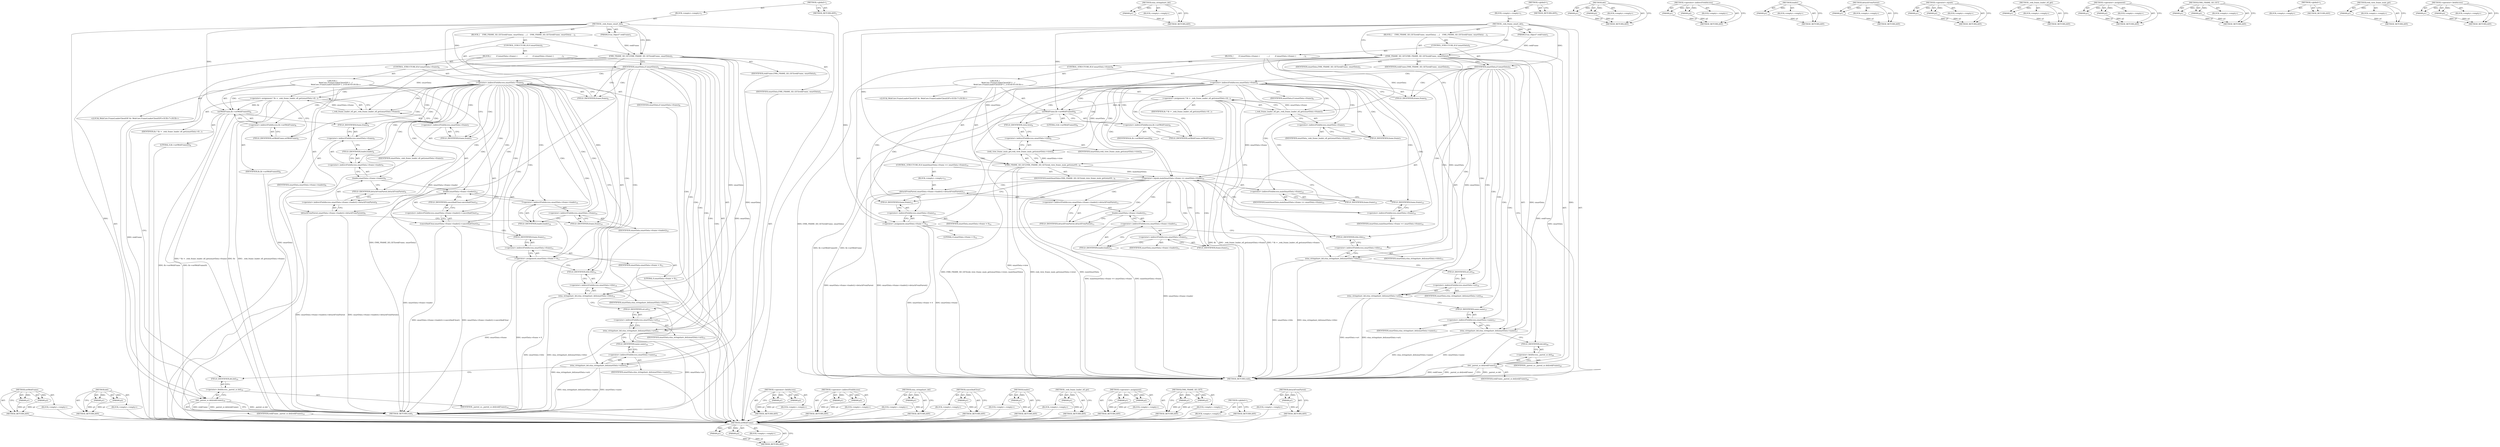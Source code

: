 digraph "&lt;operator&gt;.fieldAccess" {
vulnerable_114 [label=<(METHOD,setWebFrame)>];
vulnerable_115 [label=<(PARAM,p1)>];
vulnerable_116 [label=<(PARAM,p2)>];
vulnerable_117 [label=<(BLOCK,&lt;empty&gt;,&lt;empty&gt;)>];
vulnerable_118 [label=<(METHOD_RETURN,ANY)>];
vulnerable_135 [label=<(METHOD,del)>];
vulnerable_136 [label=<(PARAM,p1)>];
vulnerable_137 [label=<(PARAM,p2)>];
vulnerable_138 [label=<(BLOCK,&lt;empty&gt;,&lt;empty&gt;)>];
vulnerable_139 [label=<(METHOD_RETURN,ANY)>];
vulnerable_6 [label=<(METHOD,&lt;global&gt;)<SUB>1</SUB>>];
vulnerable_7 [label=<(BLOCK,&lt;empty&gt;,&lt;empty&gt;)<SUB>1</SUB>>];
vulnerable_8 [label=<(METHOD,_ewk_frame_smart_del)<SUB>1</SUB>>];
vulnerable_9 [label=<(PARAM,Evas_Object* ewkFrame)<SUB>1</SUB>>];
vulnerable_10 [label=<(BLOCK,{
    EWK_FRAME_SD_GET(ewkFrame, smartData);

 ...,{
    EWK_FRAME_SD_GET(ewkFrame, smartData);

 ...)<SUB>2</SUB>>];
vulnerable_11 [label=<(EWK_FRAME_SD_GET,EWK_FRAME_SD_GET(ewkFrame, smartData))<SUB>3</SUB>>];
vulnerable_12 [label=<(IDENTIFIER,ewkFrame,EWK_FRAME_SD_GET(ewkFrame, smartData))<SUB>3</SUB>>];
vulnerable_13 [label=<(IDENTIFIER,smartData,EWK_FRAME_SD_GET(ewkFrame, smartData))<SUB>3</SUB>>];
vulnerable_14 [label=<(CONTROL_STRUCTURE,IF,if (smartData))<SUB>5</SUB>>];
vulnerable_15 [label=<(IDENTIFIER,smartData,if (smartData))<SUB>5</SUB>>];
vulnerable_16 [label=<(BLOCK,{
         if (smartData-&gt;frame) {
            ...,{
         if (smartData-&gt;frame) {
            ...)<SUB>5</SUB>>];
vulnerable_17 [label=<(CONTROL_STRUCTURE,IF,if (smartData-&gt;frame))<SUB>6</SUB>>];
vulnerable_18 [label=<(&lt;operator&gt;.indirectFieldAccess,smartData-&gt;frame)<SUB>6</SUB>>];
vulnerable_19 [label=<(IDENTIFIER,smartData,if (smartData-&gt;frame))<SUB>6</SUB>>];
vulnerable_20 [label=<(FIELD_IDENTIFIER,frame,frame)<SUB>6</SUB>>];
vulnerable_21 [label="<(BLOCK,{
             WebCore::FrameLoaderClientEfl* f...,{
             WebCore::FrameLoaderClientEfl* f...)<SUB>6</SUB>>"];
vulnerable_22 [label="<(LOCAL,WebCore.FrameLoaderClientEfl* flc: WebCore.FrameLoaderClientEfl*)<SUB>7</SUB>>"];
vulnerable_23 [label=<(&lt;operator&gt;.assignment,* flc = _ewk_frame_loader_efl_get(smartData-&gt;fr...)<SUB>7</SUB>>];
vulnerable_24 [label=<(IDENTIFIER,flc,* flc = _ewk_frame_loader_efl_get(smartData-&gt;fr...)<SUB>7</SUB>>];
vulnerable_25 [label=<(_ewk_frame_loader_efl_get,_ewk_frame_loader_efl_get(smartData-&gt;frame))<SUB>7</SUB>>];
vulnerable_26 [label=<(&lt;operator&gt;.indirectFieldAccess,smartData-&gt;frame)<SUB>7</SUB>>];
vulnerable_27 [label=<(IDENTIFIER,smartData,_ewk_frame_loader_efl_get(smartData-&gt;frame))<SUB>7</SUB>>];
vulnerable_28 [label=<(FIELD_IDENTIFIER,frame,frame)<SUB>7</SUB>>];
vulnerable_29 [label=<(setWebFrame,flc-&gt;setWebFrame(0))<SUB>8</SUB>>];
vulnerable_30 [label=<(&lt;operator&gt;.indirectFieldAccess,flc-&gt;setWebFrame)<SUB>8</SUB>>];
vulnerable_31 [label=<(IDENTIFIER,flc,flc-&gt;setWebFrame(0))<SUB>8</SUB>>];
vulnerable_32 [label=<(FIELD_IDENTIFIER,setWebFrame,setWebFrame)<SUB>8</SUB>>];
vulnerable_33 [label=<(LITERAL,0,flc-&gt;setWebFrame(0))<SUB>8</SUB>>];
vulnerable_34 [label=<(detachFromParent,smartData-&gt;frame-&gt;loader()-&gt;detachFromParent())<SUB>9</SUB>>];
vulnerable_35 [label=<(&lt;operator&gt;.indirectFieldAccess,smartData-&gt;frame-&gt;loader()-&gt;detachFromParent)<SUB>9</SUB>>];
vulnerable_36 [label=<(loader,smartData-&gt;frame-&gt;loader())<SUB>9</SUB>>];
vulnerable_37 [label=<(&lt;operator&gt;.indirectFieldAccess,smartData-&gt;frame-&gt;loader)<SUB>9</SUB>>];
vulnerable_38 [label=<(&lt;operator&gt;.indirectFieldAccess,smartData-&gt;frame)<SUB>9</SUB>>];
vulnerable_39 [label=<(IDENTIFIER,smartData,smartData-&gt;frame-&gt;loader())<SUB>9</SUB>>];
vulnerable_40 [label=<(FIELD_IDENTIFIER,frame,frame)<SUB>9</SUB>>];
vulnerable_41 [label=<(FIELD_IDENTIFIER,loader,loader)<SUB>9</SUB>>];
vulnerable_42 [label=<(FIELD_IDENTIFIER,detachFromParent,detachFromParent)<SUB>9</SUB>>];
vulnerable_43 [label=<(cancelAndClear,smartData-&gt;frame-&gt;loader()-&gt;cancelAndClear())<SUB>10</SUB>>];
vulnerable_44 [label=<(&lt;operator&gt;.indirectFieldAccess,smartData-&gt;frame-&gt;loader()-&gt;cancelAndClear)<SUB>10</SUB>>];
vulnerable_45 [label=<(loader,smartData-&gt;frame-&gt;loader())<SUB>10</SUB>>];
vulnerable_46 [label=<(&lt;operator&gt;.indirectFieldAccess,smartData-&gt;frame-&gt;loader)<SUB>10</SUB>>];
vulnerable_47 [label=<(&lt;operator&gt;.indirectFieldAccess,smartData-&gt;frame)<SUB>10</SUB>>];
vulnerable_48 [label=<(IDENTIFIER,smartData,smartData-&gt;frame-&gt;loader())<SUB>10</SUB>>];
vulnerable_49 [label=<(FIELD_IDENTIFIER,frame,frame)<SUB>10</SUB>>];
vulnerable_50 [label=<(FIELD_IDENTIFIER,loader,loader)<SUB>10</SUB>>];
vulnerable_51 [label=<(FIELD_IDENTIFIER,cancelAndClear,cancelAndClear)<SUB>10</SUB>>];
vulnerable_52 [label=<(&lt;operator&gt;.assignment,smartData-&gt;frame = 0)<SUB>11</SUB>>];
vulnerable_53 [label=<(&lt;operator&gt;.indirectFieldAccess,smartData-&gt;frame)<SUB>11</SUB>>];
vulnerable_54 [label=<(IDENTIFIER,smartData,smartData-&gt;frame = 0)<SUB>11</SUB>>];
vulnerable_55 [label=<(FIELD_IDENTIFIER,frame,frame)<SUB>11</SUB>>];
vulnerable_56 [label=<(LITERAL,0,smartData-&gt;frame = 0)<SUB>11</SUB>>];
vulnerable_57 [label=<(eina_stringshare_del,eina_stringshare_del(smartData-&gt;title))<SUB>14</SUB>>];
vulnerable_58 [label=<(&lt;operator&gt;.indirectFieldAccess,smartData-&gt;title)<SUB>14</SUB>>];
vulnerable_59 [label=<(IDENTIFIER,smartData,eina_stringshare_del(smartData-&gt;title))<SUB>14</SUB>>];
vulnerable_60 [label=<(FIELD_IDENTIFIER,title,title)<SUB>14</SUB>>];
vulnerable_61 [label=<(eina_stringshare_del,eina_stringshare_del(smartData-&gt;uri))<SUB>15</SUB>>];
vulnerable_62 [label=<(&lt;operator&gt;.indirectFieldAccess,smartData-&gt;uri)<SUB>15</SUB>>];
vulnerable_63 [label=<(IDENTIFIER,smartData,eina_stringshare_del(smartData-&gt;uri))<SUB>15</SUB>>];
vulnerable_64 [label=<(FIELD_IDENTIFIER,uri,uri)<SUB>15</SUB>>];
vulnerable_65 [label=<(eina_stringshare_del,eina_stringshare_del(smartData-&gt;name))<SUB>16</SUB>>];
vulnerable_66 [label=<(&lt;operator&gt;.indirectFieldAccess,smartData-&gt;name)<SUB>16</SUB>>];
vulnerable_67 [label=<(IDENTIFIER,smartData,eina_stringshare_del(smartData-&gt;name))<SUB>16</SUB>>];
vulnerable_68 [label=<(FIELD_IDENTIFIER,name,name)<SUB>16</SUB>>];
vulnerable_69 [label=<(del,_parent_sc.del(ewkFrame))<SUB>19</SUB>>];
vulnerable_70 [label=<(&lt;operator&gt;.fieldAccess,_parent_sc.del)<SUB>19</SUB>>];
vulnerable_71 [label=<(IDENTIFIER,_parent_sc,_parent_sc.del(ewkFrame))<SUB>19</SUB>>];
vulnerable_72 [label=<(FIELD_IDENTIFIER,del,del)<SUB>19</SUB>>];
vulnerable_73 [label=<(IDENTIFIER,ewkFrame,_parent_sc.del(ewkFrame))<SUB>19</SUB>>];
vulnerable_74 [label=<(METHOD_RETURN,void)<SUB>1</SUB>>];
vulnerable_76 [label=<(METHOD_RETURN,ANY)<SUB>1</SUB>>];
vulnerable_140 [label=<(METHOD,&lt;operator&gt;.fieldAccess)>];
vulnerable_141 [label=<(PARAM,p1)>];
vulnerable_142 [label=<(PARAM,p2)>];
vulnerable_143 [label=<(BLOCK,&lt;empty&gt;,&lt;empty&gt;)>];
vulnerable_144 [label=<(METHOD_RETURN,ANY)>];
vulnerable_100 [label=<(METHOD,&lt;operator&gt;.indirectFieldAccess)>];
vulnerable_101 [label=<(PARAM,p1)>];
vulnerable_102 [label=<(PARAM,p2)>];
vulnerable_103 [label=<(BLOCK,&lt;empty&gt;,&lt;empty&gt;)>];
vulnerable_104 [label=<(METHOD_RETURN,ANY)>];
vulnerable_131 [label=<(METHOD,eina_stringshare_del)>];
vulnerable_132 [label=<(PARAM,p1)>];
vulnerable_133 [label=<(BLOCK,&lt;empty&gt;,&lt;empty&gt;)>];
vulnerable_134 [label=<(METHOD_RETURN,ANY)>];
vulnerable_127 [label=<(METHOD,cancelAndClear)>];
vulnerable_128 [label=<(PARAM,p1)>];
vulnerable_129 [label=<(BLOCK,&lt;empty&gt;,&lt;empty&gt;)>];
vulnerable_130 [label=<(METHOD_RETURN,ANY)>];
vulnerable_123 [label=<(METHOD,loader)>];
vulnerable_124 [label=<(PARAM,p1)>];
vulnerable_125 [label=<(BLOCK,&lt;empty&gt;,&lt;empty&gt;)>];
vulnerable_126 [label=<(METHOD_RETURN,ANY)>];
vulnerable_110 [label=<(METHOD,_ewk_frame_loader_efl_get)>];
vulnerable_111 [label=<(PARAM,p1)>];
vulnerable_112 [label=<(BLOCK,&lt;empty&gt;,&lt;empty&gt;)>];
vulnerable_113 [label=<(METHOD_RETURN,ANY)>];
vulnerable_105 [label=<(METHOD,&lt;operator&gt;.assignment)>];
vulnerable_106 [label=<(PARAM,p1)>];
vulnerable_107 [label=<(PARAM,p2)>];
vulnerable_108 [label=<(BLOCK,&lt;empty&gt;,&lt;empty&gt;)>];
vulnerable_109 [label=<(METHOD_RETURN,ANY)>];
vulnerable_95 [label=<(METHOD,EWK_FRAME_SD_GET)>];
vulnerable_96 [label=<(PARAM,p1)>];
vulnerable_97 [label=<(PARAM,p2)>];
vulnerable_98 [label=<(BLOCK,&lt;empty&gt;,&lt;empty&gt;)>];
vulnerable_99 [label=<(METHOD_RETURN,ANY)>];
vulnerable_89 [label=<(METHOD,&lt;global&gt;)<SUB>1</SUB>>];
vulnerable_90 [label=<(BLOCK,&lt;empty&gt;,&lt;empty&gt;)>];
vulnerable_91 [label=<(METHOD_RETURN,ANY)>];
vulnerable_119 [label=<(METHOD,detachFromParent)>];
vulnerable_120 [label=<(PARAM,p1)>];
vulnerable_121 [label=<(BLOCK,&lt;empty&gt;,&lt;empty&gt;)>];
vulnerable_122 [label=<(METHOD_RETURN,ANY)>];
fixed_120 [label=<(METHOD,setWebFrame)>];
fixed_121 [label=<(PARAM,p1)>];
fixed_122 [label=<(PARAM,p2)>];
fixed_123 [label=<(BLOCK,&lt;empty&gt;,&lt;empty&gt;)>];
fixed_124 [label=<(METHOD_RETURN,ANY)>];
fixed_142 [label=<(METHOD,eina_stringshare_del)>];
fixed_143 [label=<(PARAM,p1)>];
fixed_144 [label=<(BLOCK,&lt;empty&gt;,&lt;empty&gt;)>];
fixed_145 [label=<(METHOD_RETURN,ANY)>];
fixed_6 [label=<(METHOD,&lt;global&gt;)<SUB>1</SUB>>];
fixed_7 [label=<(BLOCK,&lt;empty&gt;,&lt;empty&gt;)<SUB>1</SUB>>];
fixed_8 [label=<(METHOD,_ewk_frame_smart_del)<SUB>1</SUB>>];
fixed_9 [label=<(PARAM,Evas_Object* ewkFrame)<SUB>1</SUB>>];
fixed_10 [label=<(BLOCK,{
    EWK_FRAME_SD_GET(ewkFrame, smartData);

 ...,{
    EWK_FRAME_SD_GET(ewkFrame, smartData);

 ...)<SUB>2</SUB>>];
fixed_11 [label=<(EWK_FRAME_SD_GET,EWK_FRAME_SD_GET(ewkFrame, smartData))<SUB>3</SUB>>];
fixed_12 [label=<(IDENTIFIER,ewkFrame,EWK_FRAME_SD_GET(ewkFrame, smartData))<SUB>3</SUB>>];
fixed_13 [label=<(IDENTIFIER,smartData,EWK_FRAME_SD_GET(ewkFrame, smartData))<SUB>3</SUB>>];
fixed_14 [label=<(CONTROL_STRUCTURE,IF,if (smartData))<SUB>5</SUB>>];
fixed_15 [label=<(IDENTIFIER,smartData,if (smartData))<SUB>5</SUB>>];
fixed_16 [label=<(BLOCK,{
         if (smartData-&gt;frame) {
            ...,{
         if (smartData-&gt;frame) {
            ...)<SUB>5</SUB>>];
fixed_17 [label=<(CONTROL_STRUCTURE,IF,if (smartData-&gt;frame))<SUB>6</SUB>>];
fixed_18 [label=<(&lt;operator&gt;.indirectFieldAccess,smartData-&gt;frame)<SUB>6</SUB>>];
fixed_19 [label=<(IDENTIFIER,smartData,if (smartData-&gt;frame))<SUB>6</SUB>>];
fixed_20 [label=<(FIELD_IDENTIFIER,frame,frame)<SUB>6</SUB>>];
fixed_21 [label="<(BLOCK,{
             WebCore::FrameLoaderClientEfl* f...,{
             WebCore::FrameLoaderClientEfl* f...)<SUB>6</SUB>>"];
fixed_22 [label="<(LOCAL,WebCore.FrameLoaderClientEfl* flc: WebCore.FrameLoaderClientEfl*)<SUB>7</SUB>>"];
fixed_23 [label=<(&lt;operator&gt;.assignment,* flc = _ewk_frame_loader_efl_get(smartData-&gt;fr...)<SUB>7</SUB>>];
fixed_24 [label=<(IDENTIFIER,flc,* flc = _ewk_frame_loader_efl_get(smartData-&gt;fr...)<SUB>7</SUB>>];
fixed_25 [label=<(_ewk_frame_loader_efl_get,_ewk_frame_loader_efl_get(smartData-&gt;frame))<SUB>7</SUB>>];
fixed_26 [label=<(&lt;operator&gt;.indirectFieldAccess,smartData-&gt;frame)<SUB>7</SUB>>];
fixed_27 [label=<(IDENTIFIER,smartData,_ewk_frame_loader_efl_get(smartData-&gt;frame))<SUB>7</SUB>>];
fixed_28 [label=<(FIELD_IDENTIFIER,frame,frame)<SUB>7</SUB>>];
fixed_29 [label=<(setWebFrame,flc-&gt;setWebFrame(0))<SUB>8</SUB>>];
fixed_30 [label=<(&lt;operator&gt;.indirectFieldAccess,flc-&gt;setWebFrame)<SUB>8</SUB>>];
fixed_31 [label=<(IDENTIFIER,flc,flc-&gt;setWebFrame(0))<SUB>8</SUB>>];
fixed_32 [label=<(FIELD_IDENTIFIER,setWebFrame,setWebFrame)<SUB>8</SUB>>];
fixed_33 [label=<(LITERAL,0,flc-&gt;setWebFrame(0))<SUB>8</SUB>>];
fixed_34 [label=<(EWK_FRAME_SD_GET,EWK_FRAME_SD_GET(ewk_view_frame_main_get(smartD...)<SUB>9</SUB>>];
fixed_35 [label=<(ewk_view_frame_main_get,ewk_view_frame_main_get(smartData-&gt;view))<SUB>9</SUB>>];
fixed_36 [label=<(&lt;operator&gt;.indirectFieldAccess,smartData-&gt;view)<SUB>9</SUB>>];
fixed_37 [label=<(IDENTIFIER,smartData,ewk_view_frame_main_get(smartData-&gt;view))<SUB>9</SUB>>];
fixed_38 [label=<(FIELD_IDENTIFIER,view,view)<SUB>9</SUB>>];
fixed_39 [label=<(IDENTIFIER,mainSmartData,EWK_FRAME_SD_GET(ewk_view_frame_main_get(smartD...)<SUB>9</SUB>>];
fixed_40 [label=<(CONTROL_STRUCTURE,IF,if (mainSmartData-&gt;frame == smartData-&gt;frame))<SUB>10</SUB>>];
fixed_41 [label=<(&lt;operator&gt;.equals,mainSmartData-&gt;frame == smartData-&gt;frame)<SUB>10</SUB>>];
fixed_42 [label=<(&lt;operator&gt;.indirectFieldAccess,mainSmartData-&gt;frame)<SUB>10</SUB>>];
fixed_43 [label=<(IDENTIFIER,mainSmartData,mainSmartData-&gt;frame == smartData-&gt;frame)<SUB>10</SUB>>];
fixed_44 [label=<(FIELD_IDENTIFIER,frame,frame)<SUB>10</SUB>>];
fixed_45 [label=<(&lt;operator&gt;.indirectFieldAccess,smartData-&gt;frame)<SUB>10</SUB>>];
fixed_46 [label=<(IDENTIFIER,smartData,mainSmartData-&gt;frame == smartData-&gt;frame)<SUB>10</SUB>>];
fixed_47 [label=<(FIELD_IDENTIFIER,frame,frame)<SUB>10</SUB>>];
fixed_48 [label=<(BLOCK,&lt;empty&gt;,&lt;empty&gt;)<SUB>11</SUB>>];
fixed_49 [label=<(detachFromParent,smartData-&gt;frame-&gt;loader()-&gt;detachFromParent())<SUB>11</SUB>>];
fixed_50 [label=<(&lt;operator&gt;.indirectFieldAccess,smartData-&gt;frame-&gt;loader()-&gt;detachFromParent)<SUB>11</SUB>>];
fixed_51 [label=<(loader,smartData-&gt;frame-&gt;loader())<SUB>11</SUB>>];
fixed_52 [label=<(&lt;operator&gt;.indirectFieldAccess,smartData-&gt;frame-&gt;loader)<SUB>11</SUB>>];
fixed_53 [label=<(&lt;operator&gt;.indirectFieldAccess,smartData-&gt;frame)<SUB>11</SUB>>];
fixed_54 [label=<(IDENTIFIER,smartData,smartData-&gt;frame-&gt;loader())<SUB>11</SUB>>];
fixed_55 [label=<(FIELD_IDENTIFIER,frame,frame)<SUB>11</SUB>>];
fixed_56 [label=<(FIELD_IDENTIFIER,loader,loader)<SUB>11</SUB>>];
fixed_57 [label=<(FIELD_IDENTIFIER,detachFromParent,detachFromParent)<SUB>11</SUB>>];
fixed_58 [label=<(&lt;operator&gt;.assignment,smartData-&gt;frame = 0)<SUB>12</SUB>>];
fixed_59 [label=<(&lt;operator&gt;.indirectFieldAccess,smartData-&gt;frame)<SUB>12</SUB>>];
fixed_60 [label=<(IDENTIFIER,smartData,smartData-&gt;frame = 0)<SUB>12</SUB>>];
fixed_61 [label=<(FIELD_IDENTIFIER,frame,frame)<SUB>12</SUB>>];
fixed_62 [label=<(LITERAL,0,smartData-&gt;frame = 0)<SUB>12</SUB>>];
fixed_63 [label=<(eina_stringshare_del,eina_stringshare_del(smartData-&gt;title))<SUB>15</SUB>>];
fixed_64 [label=<(&lt;operator&gt;.indirectFieldAccess,smartData-&gt;title)<SUB>15</SUB>>];
fixed_65 [label=<(IDENTIFIER,smartData,eina_stringshare_del(smartData-&gt;title))<SUB>15</SUB>>];
fixed_66 [label=<(FIELD_IDENTIFIER,title,title)<SUB>15</SUB>>];
fixed_67 [label=<(eina_stringshare_del,eina_stringshare_del(smartData-&gt;uri))<SUB>16</SUB>>];
fixed_68 [label=<(&lt;operator&gt;.indirectFieldAccess,smartData-&gt;uri)<SUB>16</SUB>>];
fixed_69 [label=<(IDENTIFIER,smartData,eina_stringshare_del(smartData-&gt;uri))<SUB>16</SUB>>];
fixed_70 [label=<(FIELD_IDENTIFIER,uri,uri)<SUB>16</SUB>>];
fixed_71 [label=<(eina_stringshare_del,eina_stringshare_del(smartData-&gt;name))<SUB>17</SUB>>];
fixed_72 [label=<(&lt;operator&gt;.indirectFieldAccess,smartData-&gt;name)<SUB>17</SUB>>];
fixed_73 [label=<(IDENTIFIER,smartData,eina_stringshare_del(smartData-&gt;name))<SUB>17</SUB>>];
fixed_74 [label=<(FIELD_IDENTIFIER,name,name)<SUB>17</SUB>>];
fixed_75 [label=<(del,_parent_sc.del(ewkFrame))<SUB>20</SUB>>];
fixed_76 [label=<(&lt;operator&gt;.fieldAccess,_parent_sc.del)<SUB>20</SUB>>];
fixed_77 [label=<(IDENTIFIER,_parent_sc,_parent_sc.del(ewkFrame))<SUB>20</SUB>>];
fixed_78 [label=<(FIELD_IDENTIFIER,del,del)<SUB>20</SUB>>];
fixed_79 [label=<(IDENTIFIER,ewkFrame,_parent_sc.del(ewkFrame))<SUB>20</SUB>>];
fixed_80 [label=<(METHOD_RETURN,void)<SUB>1</SUB>>];
fixed_82 [label=<(METHOD_RETURN,ANY)<SUB>1</SUB>>];
fixed_146 [label=<(METHOD,del)>];
fixed_147 [label=<(PARAM,p1)>];
fixed_148 [label=<(PARAM,p2)>];
fixed_149 [label=<(BLOCK,&lt;empty&gt;,&lt;empty&gt;)>];
fixed_150 [label=<(METHOD_RETURN,ANY)>];
fixed_106 [label=<(METHOD,&lt;operator&gt;.indirectFieldAccess)>];
fixed_107 [label=<(PARAM,p1)>];
fixed_108 [label=<(PARAM,p2)>];
fixed_109 [label=<(BLOCK,&lt;empty&gt;,&lt;empty&gt;)>];
fixed_110 [label=<(METHOD_RETURN,ANY)>];
fixed_138 [label=<(METHOD,loader)>];
fixed_139 [label=<(PARAM,p1)>];
fixed_140 [label=<(BLOCK,&lt;empty&gt;,&lt;empty&gt;)>];
fixed_141 [label=<(METHOD_RETURN,ANY)>];
fixed_134 [label=<(METHOD,detachFromParent)>];
fixed_135 [label=<(PARAM,p1)>];
fixed_136 [label=<(BLOCK,&lt;empty&gt;,&lt;empty&gt;)>];
fixed_137 [label=<(METHOD_RETURN,ANY)>];
fixed_129 [label=<(METHOD,&lt;operator&gt;.equals)>];
fixed_130 [label=<(PARAM,p1)>];
fixed_131 [label=<(PARAM,p2)>];
fixed_132 [label=<(BLOCK,&lt;empty&gt;,&lt;empty&gt;)>];
fixed_133 [label=<(METHOD_RETURN,ANY)>];
fixed_116 [label=<(METHOD,_ewk_frame_loader_efl_get)>];
fixed_117 [label=<(PARAM,p1)>];
fixed_118 [label=<(BLOCK,&lt;empty&gt;,&lt;empty&gt;)>];
fixed_119 [label=<(METHOD_RETURN,ANY)>];
fixed_111 [label=<(METHOD,&lt;operator&gt;.assignment)>];
fixed_112 [label=<(PARAM,p1)>];
fixed_113 [label=<(PARAM,p2)>];
fixed_114 [label=<(BLOCK,&lt;empty&gt;,&lt;empty&gt;)>];
fixed_115 [label=<(METHOD_RETURN,ANY)>];
fixed_101 [label=<(METHOD,EWK_FRAME_SD_GET)>];
fixed_102 [label=<(PARAM,p1)>];
fixed_103 [label=<(PARAM,p2)>];
fixed_104 [label=<(BLOCK,&lt;empty&gt;,&lt;empty&gt;)>];
fixed_105 [label=<(METHOD_RETURN,ANY)>];
fixed_95 [label=<(METHOD,&lt;global&gt;)<SUB>1</SUB>>];
fixed_96 [label=<(BLOCK,&lt;empty&gt;,&lt;empty&gt;)>];
fixed_97 [label=<(METHOD_RETURN,ANY)>];
fixed_125 [label=<(METHOD,ewk_view_frame_main_get)>];
fixed_126 [label=<(PARAM,p1)>];
fixed_127 [label=<(BLOCK,&lt;empty&gt;,&lt;empty&gt;)>];
fixed_128 [label=<(METHOD_RETURN,ANY)>];
fixed_151 [label=<(METHOD,&lt;operator&gt;.fieldAccess)>];
fixed_152 [label=<(PARAM,p1)>];
fixed_153 [label=<(PARAM,p2)>];
fixed_154 [label=<(BLOCK,&lt;empty&gt;,&lt;empty&gt;)>];
fixed_155 [label=<(METHOD_RETURN,ANY)>];
vulnerable_114 -> vulnerable_115  [key=0, label="AST: "];
vulnerable_114 -> vulnerable_115  [key=1, label="DDG: "];
vulnerable_114 -> vulnerable_117  [key=0, label="AST: "];
vulnerable_114 -> vulnerable_116  [key=0, label="AST: "];
vulnerable_114 -> vulnerable_116  [key=1, label="DDG: "];
vulnerable_114 -> vulnerable_118  [key=0, label="AST: "];
vulnerable_114 -> vulnerable_118  [key=1, label="CFG: "];
vulnerable_115 -> vulnerable_118  [key=0, label="DDG: p1"];
vulnerable_116 -> vulnerable_118  [key=0, label="DDG: p2"];
vulnerable_117 -> fixed_120  [key=0];
vulnerable_118 -> fixed_120  [key=0];
vulnerable_135 -> vulnerable_136  [key=0, label="AST: "];
vulnerable_135 -> vulnerable_136  [key=1, label="DDG: "];
vulnerable_135 -> vulnerable_138  [key=0, label="AST: "];
vulnerable_135 -> vulnerable_137  [key=0, label="AST: "];
vulnerable_135 -> vulnerable_137  [key=1, label="DDG: "];
vulnerable_135 -> vulnerable_139  [key=0, label="AST: "];
vulnerable_135 -> vulnerable_139  [key=1, label="CFG: "];
vulnerable_136 -> vulnerable_139  [key=0, label="DDG: p1"];
vulnerable_137 -> vulnerable_139  [key=0, label="DDG: p2"];
vulnerable_138 -> fixed_120  [key=0];
vulnerable_139 -> fixed_120  [key=0];
vulnerable_6 -> vulnerable_7  [key=0, label="AST: "];
vulnerable_6 -> vulnerable_76  [key=0, label="AST: "];
vulnerable_6 -> vulnerable_76  [key=1, label="CFG: "];
vulnerable_7 -> vulnerable_8  [key=0, label="AST: "];
vulnerable_8 -> vulnerable_9  [key=0, label="AST: "];
vulnerable_8 -> vulnerable_9  [key=1, label="DDG: "];
vulnerable_8 -> vulnerable_10  [key=0, label="AST: "];
vulnerable_8 -> vulnerable_74  [key=0, label="AST: "];
vulnerable_8 -> vulnerable_11  [key=0, label="CFG: "];
vulnerable_8 -> vulnerable_11  [key=1, label="DDG: "];
vulnerable_8 -> vulnerable_15  [key=0, label="DDG: "];
vulnerable_8 -> vulnerable_69  [key=0, label="DDG: "];
vulnerable_8 -> vulnerable_52  [key=0, label="DDG: "];
vulnerable_8 -> vulnerable_29  [key=0, label="DDG: "];
vulnerable_9 -> vulnerable_11  [key=0, label="DDG: ewkFrame"];
vulnerable_10 -> vulnerable_11  [key=0, label="AST: "];
vulnerable_10 -> vulnerable_14  [key=0, label="AST: "];
vulnerable_10 -> vulnerable_69  [key=0, label="AST: "];
vulnerable_11 -> vulnerable_12  [key=0, label="AST: "];
vulnerable_11 -> vulnerable_13  [key=0, label="AST: "];
vulnerable_11 -> vulnerable_15  [key=0, label="CFG: "];
vulnerable_11 -> vulnerable_74  [key=0, label="DDG: smartData"];
vulnerable_11 -> vulnerable_74  [key=1, label="DDG: EWK_FRAME_SD_GET(ewkFrame, smartData)"];
vulnerable_11 -> vulnerable_69  [key=0, label="DDG: ewkFrame"];
vulnerable_11 -> vulnerable_57  [key=0, label="DDG: smartData"];
vulnerable_11 -> vulnerable_61  [key=0, label="DDG: smartData"];
vulnerable_11 -> vulnerable_65  [key=0, label="DDG: smartData"];
vulnerable_11 -> vulnerable_25  [key=0, label="DDG: smartData"];
vulnerable_12 -> fixed_120  [key=0];
vulnerable_13 -> fixed_120  [key=0];
vulnerable_14 -> vulnerable_15  [key=0, label="AST: "];
vulnerable_14 -> vulnerable_16  [key=0, label="AST: "];
vulnerable_15 -> vulnerable_20  [key=0, label="CFG: "];
vulnerable_15 -> vulnerable_20  [key=1, label="CDG: "];
vulnerable_15 -> vulnerable_72  [key=0, label="CFG: "];
vulnerable_15 -> vulnerable_68  [key=0, label="CDG: "];
vulnerable_15 -> vulnerable_60  [key=0, label="CDG: "];
vulnerable_15 -> vulnerable_64  [key=0, label="CDG: "];
vulnerable_15 -> vulnerable_57  [key=0, label="CDG: "];
vulnerable_15 -> vulnerable_66  [key=0, label="CDG: "];
vulnerable_15 -> vulnerable_18  [key=0, label="CDG: "];
vulnerable_15 -> vulnerable_65  [key=0, label="CDG: "];
vulnerable_15 -> vulnerable_58  [key=0, label="CDG: "];
vulnerable_15 -> vulnerable_61  [key=0, label="CDG: "];
vulnerable_15 -> vulnerable_62  [key=0, label="CDG: "];
vulnerable_16 -> vulnerable_17  [key=0, label="AST: "];
vulnerable_16 -> vulnerable_57  [key=0, label="AST: "];
vulnerable_16 -> vulnerable_61  [key=0, label="AST: "];
vulnerable_16 -> vulnerable_65  [key=0, label="AST: "];
vulnerable_17 -> vulnerable_18  [key=0, label="AST: "];
vulnerable_17 -> vulnerable_21  [key=0, label="AST: "];
vulnerable_18 -> vulnerable_19  [key=0, label="AST: "];
vulnerable_18 -> vulnerable_20  [key=0, label="AST: "];
vulnerable_18 -> vulnerable_28  [key=0, label="CFG: "];
vulnerable_18 -> vulnerable_28  [key=1, label="CDG: "];
vulnerable_18 -> vulnerable_60  [key=0, label="CFG: "];
vulnerable_18 -> vulnerable_47  [key=0, label="CDG: "];
vulnerable_18 -> vulnerable_30  [key=0, label="CDG: "];
vulnerable_18 -> vulnerable_34  [key=0, label="CDG: "];
vulnerable_18 -> vulnerable_32  [key=0, label="CDG: "];
vulnerable_18 -> vulnerable_49  [key=0, label="CDG: "];
vulnerable_18 -> vulnerable_26  [key=0, label="CDG: "];
vulnerable_18 -> vulnerable_42  [key=0, label="CDG: "];
vulnerable_18 -> vulnerable_51  [key=0, label="CDG: "];
vulnerable_18 -> vulnerable_52  [key=0, label="CDG: "];
vulnerable_18 -> vulnerable_37  [key=0, label="CDG: "];
vulnerable_18 -> vulnerable_46  [key=0, label="CDG: "];
vulnerable_18 -> vulnerable_38  [key=0, label="CDG: "];
vulnerable_18 -> vulnerable_25  [key=0, label="CDG: "];
vulnerable_18 -> vulnerable_45  [key=0, label="CDG: "];
vulnerable_18 -> vulnerable_40  [key=0, label="CDG: "];
vulnerable_18 -> vulnerable_29  [key=0, label="CDG: "];
vulnerable_18 -> vulnerable_50  [key=0, label="CDG: "];
vulnerable_18 -> vulnerable_44  [key=0, label="CDG: "];
vulnerable_18 -> vulnerable_35  [key=0, label="CDG: "];
vulnerable_18 -> vulnerable_43  [key=0, label="CDG: "];
vulnerable_18 -> vulnerable_23  [key=0, label="CDG: "];
vulnerable_18 -> vulnerable_36  [key=0, label="CDG: "];
vulnerable_18 -> vulnerable_53  [key=0, label="CDG: "];
vulnerable_18 -> vulnerable_41  [key=0, label="CDG: "];
vulnerable_18 -> vulnerable_55  [key=0, label="CDG: "];
vulnerable_19 -> fixed_120  [key=0];
vulnerable_20 -> vulnerable_18  [key=0, label="CFG: "];
vulnerable_21 -> vulnerable_22  [key=0, label="AST: "];
vulnerable_21 -> vulnerable_23  [key=0, label="AST: "];
vulnerable_21 -> vulnerable_29  [key=0, label="AST: "];
vulnerable_21 -> vulnerable_34  [key=0, label="AST: "];
vulnerable_21 -> vulnerable_43  [key=0, label="AST: "];
vulnerable_21 -> vulnerable_52  [key=0, label="AST: "];
vulnerable_22 -> fixed_120  [key=0];
vulnerable_23 -> vulnerable_24  [key=0, label="AST: "];
vulnerable_23 -> vulnerable_25  [key=0, label="AST: "];
vulnerable_23 -> vulnerable_32  [key=0, label="CFG: "];
vulnerable_23 -> vulnerable_74  [key=0, label="DDG: flc"];
vulnerable_23 -> vulnerable_74  [key=1, label="DDG: _ewk_frame_loader_efl_get(smartData-&gt;frame)"];
vulnerable_23 -> vulnerable_74  [key=2, label="DDG: * flc = _ewk_frame_loader_efl_get(smartData-&gt;frame)"];
vulnerable_23 -> vulnerable_29  [key=0, label="DDG: flc"];
vulnerable_24 -> fixed_120  [key=0];
vulnerable_25 -> vulnerable_26  [key=0, label="AST: "];
vulnerable_25 -> vulnerable_23  [key=0, label="CFG: "];
vulnerable_25 -> vulnerable_23  [key=1, label="DDG: smartData-&gt;frame"];
vulnerable_26 -> vulnerable_27  [key=0, label="AST: "];
vulnerable_26 -> vulnerable_28  [key=0, label="AST: "];
vulnerable_26 -> vulnerable_25  [key=0, label="CFG: "];
vulnerable_27 -> fixed_120  [key=0];
vulnerable_28 -> vulnerable_26  [key=0, label="CFG: "];
vulnerable_29 -> vulnerable_30  [key=0, label="AST: "];
vulnerable_29 -> vulnerable_33  [key=0, label="AST: "];
vulnerable_29 -> vulnerable_40  [key=0, label="CFG: "];
vulnerable_29 -> vulnerable_74  [key=0, label="DDG: flc-&gt;setWebFrame"];
vulnerable_29 -> vulnerable_74  [key=1, label="DDG: flc-&gt;setWebFrame(0)"];
vulnerable_30 -> vulnerable_31  [key=0, label="AST: "];
vulnerable_30 -> vulnerable_32  [key=0, label="AST: "];
vulnerable_30 -> vulnerable_29  [key=0, label="CFG: "];
vulnerable_31 -> fixed_120  [key=0];
vulnerable_32 -> vulnerable_30  [key=0, label="CFG: "];
vulnerable_33 -> fixed_120  [key=0];
vulnerable_34 -> vulnerable_35  [key=0, label="AST: "];
vulnerable_34 -> vulnerable_49  [key=0, label="CFG: "];
vulnerable_34 -> vulnerable_74  [key=0, label="DDG: smartData-&gt;frame-&gt;loader()-&gt;detachFromParent"];
vulnerable_34 -> vulnerable_74  [key=1, label="DDG: smartData-&gt;frame-&gt;loader()-&gt;detachFromParent()"];
vulnerable_35 -> vulnerable_36  [key=0, label="AST: "];
vulnerable_35 -> vulnerable_42  [key=0, label="AST: "];
vulnerable_35 -> vulnerable_34  [key=0, label="CFG: "];
vulnerable_36 -> vulnerable_37  [key=0, label="AST: "];
vulnerable_36 -> vulnerable_42  [key=0, label="CFG: "];
vulnerable_36 -> vulnerable_45  [key=0, label="DDG: smartData-&gt;frame-&gt;loader"];
vulnerable_37 -> vulnerable_38  [key=0, label="AST: "];
vulnerable_37 -> vulnerable_41  [key=0, label="AST: "];
vulnerable_37 -> vulnerable_36  [key=0, label="CFG: "];
vulnerable_38 -> vulnerable_39  [key=0, label="AST: "];
vulnerable_38 -> vulnerable_40  [key=0, label="AST: "];
vulnerable_38 -> vulnerable_41  [key=0, label="CFG: "];
vulnerable_39 -> fixed_120  [key=0];
vulnerable_40 -> vulnerable_38  [key=0, label="CFG: "];
vulnerable_41 -> vulnerable_37  [key=0, label="CFG: "];
vulnerable_42 -> vulnerable_35  [key=0, label="CFG: "];
vulnerable_43 -> vulnerable_44  [key=0, label="AST: "];
vulnerable_43 -> vulnerable_55  [key=0, label="CFG: "];
vulnerable_43 -> vulnerable_74  [key=0, label="DDG: smartData-&gt;frame-&gt;loader()-&gt;cancelAndClear"];
vulnerable_43 -> vulnerable_74  [key=1, label="DDG: smartData-&gt;frame-&gt;loader()-&gt;cancelAndClear()"];
vulnerable_44 -> vulnerable_45  [key=0, label="AST: "];
vulnerable_44 -> vulnerable_51  [key=0, label="AST: "];
vulnerable_44 -> vulnerable_43  [key=0, label="CFG: "];
vulnerable_45 -> vulnerable_46  [key=0, label="AST: "];
vulnerable_45 -> vulnerable_51  [key=0, label="CFG: "];
vulnerable_45 -> vulnerable_74  [key=0, label="DDG: smartData-&gt;frame-&gt;loader"];
vulnerable_46 -> vulnerable_47  [key=0, label="AST: "];
vulnerable_46 -> vulnerable_50  [key=0, label="AST: "];
vulnerable_46 -> vulnerable_45  [key=0, label="CFG: "];
vulnerable_47 -> vulnerable_48  [key=0, label="AST: "];
vulnerable_47 -> vulnerable_49  [key=0, label="AST: "];
vulnerable_47 -> vulnerable_50  [key=0, label="CFG: "];
vulnerable_48 -> fixed_120  [key=0];
vulnerable_49 -> vulnerable_47  [key=0, label="CFG: "];
vulnerable_50 -> vulnerable_46  [key=0, label="CFG: "];
vulnerable_51 -> vulnerable_44  [key=0, label="CFG: "];
vulnerable_52 -> vulnerable_53  [key=0, label="AST: "];
vulnerable_52 -> vulnerable_56  [key=0, label="AST: "];
vulnerable_52 -> vulnerable_60  [key=0, label="CFG: "];
vulnerable_52 -> vulnerable_74  [key=0, label="DDG: smartData-&gt;frame"];
vulnerable_52 -> vulnerable_74  [key=1, label="DDG: smartData-&gt;frame = 0"];
vulnerable_53 -> vulnerable_54  [key=0, label="AST: "];
vulnerable_53 -> vulnerable_55  [key=0, label="AST: "];
vulnerable_53 -> vulnerable_52  [key=0, label="CFG: "];
vulnerable_54 -> fixed_120  [key=0];
vulnerable_55 -> vulnerable_53  [key=0, label="CFG: "];
vulnerable_56 -> fixed_120  [key=0];
vulnerable_57 -> vulnerable_58  [key=0, label="AST: "];
vulnerable_57 -> vulnerable_64  [key=0, label="CFG: "];
vulnerable_57 -> vulnerable_74  [key=0, label="DDG: smartData-&gt;title"];
vulnerable_57 -> vulnerable_74  [key=1, label="DDG: eina_stringshare_del(smartData-&gt;title)"];
vulnerable_58 -> vulnerable_59  [key=0, label="AST: "];
vulnerable_58 -> vulnerable_60  [key=0, label="AST: "];
vulnerable_58 -> vulnerable_57  [key=0, label="CFG: "];
vulnerable_59 -> fixed_120  [key=0];
vulnerable_60 -> vulnerable_58  [key=0, label="CFG: "];
vulnerable_61 -> vulnerable_62  [key=0, label="AST: "];
vulnerable_61 -> vulnerable_68  [key=0, label="CFG: "];
vulnerable_61 -> vulnerable_74  [key=0, label="DDG: smartData-&gt;uri"];
vulnerable_61 -> vulnerable_74  [key=1, label="DDG: eina_stringshare_del(smartData-&gt;uri)"];
vulnerable_62 -> vulnerable_63  [key=0, label="AST: "];
vulnerable_62 -> vulnerable_64  [key=0, label="AST: "];
vulnerable_62 -> vulnerable_61  [key=0, label="CFG: "];
vulnerable_63 -> fixed_120  [key=0];
vulnerable_64 -> vulnerable_62  [key=0, label="CFG: "];
vulnerable_65 -> vulnerable_66  [key=0, label="AST: "];
vulnerable_65 -> vulnerable_72  [key=0, label="CFG: "];
vulnerable_65 -> vulnerable_74  [key=0, label="DDG: smartData-&gt;name"];
vulnerable_65 -> vulnerable_74  [key=1, label="DDG: eina_stringshare_del(smartData-&gt;name)"];
vulnerable_66 -> vulnerable_67  [key=0, label="AST: "];
vulnerable_66 -> vulnerable_68  [key=0, label="AST: "];
vulnerable_66 -> vulnerable_65  [key=0, label="CFG: "];
vulnerable_67 -> fixed_120  [key=0];
vulnerable_68 -> vulnerable_66  [key=0, label="CFG: "];
vulnerable_69 -> vulnerable_70  [key=0, label="AST: "];
vulnerable_69 -> vulnerable_73  [key=0, label="AST: "];
vulnerable_69 -> vulnerable_74  [key=0, label="CFG: "];
vulnerable_69 -> vulnerable_74  [key=1, label="DDG: _parent_sc.del"];
vulnerable_69 -> vulnerable_74  [key=2, label="DDG: ewkFrame"];
vulnerable_69 -> vulnerable_74  [key=3, label="DDG: _parent_sc.del(ewkFrame)"];
vulnerable_70 -> vulnerable_71  [key=0, label="AST: "];
vulnerable_70 -> vulnerable_72  [key=0, label="AST: "];
vulnerable_70 -> vulnerable_69  [key=0, label="CFG: "];
vulnerable_71 -> fixed_120  [key=0];
vulnerable_72 -> vulnerable_70  [key=0, label="CFG: "];
vulnerable_73 -> fixed_120  [key=0];
vulnerable_74 -> fixed_120  [key=0];
vulnerable_76 -> fixed_120  [key=0];
vulnerable_140 -> vulnerable_141  [key=0, label="AST: "];
vulnerable_140 -> vulnerable_141  [key=1, label="DDG: "];
vulnerable_140 -> vulnerable_143  [key=0, label="AST: "];
vulnerable_140 -> vulnerable_142  [key=0, label="AST: "];
vulnerable_140 -> vulnerable_142  [key=1, label="DDG: "];
vulnerable_140 -> vulnerable_144  [key=0, label="AST: "];
vulnerable_140 -> vulnerable_144  [key=1, label="CFG: "];
vulnerable_141 -> vulnerable_144  [key=0, label="DDG: p1"];
vulnerable_142 -> vulnerable_144  [key=0, label="DDG: p2"];
vulnerable_143 -> fixed_120  [key=0];
vulnerable_144 -> fixed_120  [key=0];
vulnerable_100 -> vulnerable_101  [key=0, label="AST: "];
vulnerable_100 -> vulnerable_101  [key=1, label="DDG: "];
vulnerable_100 -> vulnerable_103  [key=0, label="AST: "];
vulnerable_100 -> vulnerable_102  [key=0, label="AST: "];
vulnerable_100 -> vulnerable_102  [key=1, label="DDG: "];
vulnerable_100 -> vulnerable_104  [key=0, label="AST: "];
vulnerable_100 -> vulnerable_104  [key=1, label="CFG: "];
vulnerable_101 -> vulnerable_104  [key=0, label="DDG: p1"];
vulnerable_102 -> vulnerable_104  [key=0, label="DDG: p2"];
vulnerable_103 -> fixed_120  [key=0];
vulnerable_104 -> fixed_120  [key=0];
vulnerable_131 -> vulnerable_132  [key=0, label="AST: "];
vulnerable_131 -> vulnerable_132  [key=1, label="DDG: "];
vulnerable_131 -> vulnerable_133  [key=0, label="AST: "];
vulnerable_131 -> vulnerable_134  [key=0, label="AST: "];
vulnerable_131 -> vulnerable_134  [key=1, label="CFG: "];
vulnerable_132 -> vulnerable_134  [key=0, label="DDG: p1"];
vulnerable_133 -> fixed_120  [key=0];
vulnerable_134 -> fixed_120  [key=0];
vulnerable_127 -> vulnerable_128  [key=0, label="AST: "];
vulnerable_127 -> vulnerable_128  [key=1, label="DDG: "];
vulnerable_127 -> vulnerable_129  [key=0, label="AST: "];
vulnerable_127 -> vulnerable_130  [key=0, label="AST: "];
vulnerable_127 -> vulnerable_130  [key=1, label="CFG: "];
vulnerable_128 -> vulnerable_130  [key=0, label="DDG: p1"];
vulnerable_129 -> fixed_120  [key=0];
vulnerable_130 -> fixed_120  [key=0];
vulnerable_123 -> vulnerable_124  [key=0, label="AST: "];
vulnerable_123 -> vulnerable_124  [key=1, label="DDG: "];
vulnerable_123 -> vulnerable_125  [key=0, label="AST: "];
vulnerable_123 -> vulnerable_126  [key=0, label="AST: "];
vulnerable_123 -> vulnerable_126  [key=1, label="CFG: "];
vulnerable_124 -> vulnerable_126  [key=0, label="DDG: p1"];
vulnerable_125 -> fixed_120  [key=0];
vulnerable_126 -> fixed_120  [key=0];
vulnerable_110 -> vulnerable_111  [key=0, label="AST: "];
vulnerable_110 -> vulnerable_111  [key=1, label="DDG: "];
vulnerable_110 -> vulnerable_112  [key=0, label="AST: "];
vulnerable_110 -> vulnerable_113  [key=0, label="AST: "];
vulnerable_110 -> vulnerable_113  [key=1, label="CFG: "];
vulnerable_111 -> vulnerable_113  [key=0, label="DDG: p1"];
vulnerable_112 -> fixed_120  [key=0];
vulnerable_113 -> fixed_120  [key=0];
vulnerable_105 -> vulnerable_106  [key=0, label="AST: "];
vulnerable_105 -> vulnerable_106  [key=1, label="DDG: "];
vulnerable_105 -> vulnerable_108  [key=0, label="AST: "];
vulnerable_105 -> vulnerable_107  [key=0, label="AST: "];
vulnerable_105 -> vulnerable_107  [key=1, label="DDG: "];
vulnerable_105 -> vulnerable_109  [key=0, label="AST: "];
vulnerable_105 -> vulnerable_109  [key=1, label="CFG: "];
vulnerable_106 -> vulnerable_109  [key=0, label="DDG: p1"];
vulnerable_107 -> vulnerable_109  [key=0, label="DDG: p2"];
vulnerable_108 -> fixed_120  [key=0];
vulnerable_109 -> fixed_120  [key=0];
vulnerable_95 -> vulnerable_96  [key=0, label="AST: "];
vulnerable_95 -> vulnerable_96  [key=1, label="DDG: "];
vulnerable_95 -> vulnerable_98  [key=0, label="AST: "];
vulnerable_95 -> vulnerable_97  [key=0, label="AST: "];
vulnerable_95 -> vulnerable_97  [key=1, label="DDG: "];
vulnerable_95 -> vulnerable_99  [key=0, label="AST: "];
vulnerable_95 -> vulnerable_99  [key=1, label="CFG: "];
vulnerable_96 -> vulnerable_99  [key=0, label="DDG: p1"];
vulnerable_97 -> vulnerable_99  [key=0, label="DDG: p2"];
vulnerable_98 -> fixed_120  [key=0];
vulnerable_99 -> fixed_120  [key=0];
vulnerable_89 -> vulnerable_90  [key=0, label="AST: "];
vulnerable_89 -> vulnerable_91  [key=0, label="AST: "];
vulnerable_89 -> vulnerable_91  [key=1, label="CFG: "];
vulnerable_90 -> fixed_120  [key=0];
vulnerable_91 -> fixed_120  [key=0];
vulnerable_119 -> vulnerable_120  [key=0, label="AST: "];
vulnerable_119 -> vulnerable_120  [key=1, label="DDG: "];
vulnerable_119 -> vulnerable_121  [key=0, label="AST: "];
vulnerable_119 -> vulnerable_122  [key=0, label="AST: "];
vulnerable_119 -> vulnerable_122  [key=1, label="CFG: "];
vulnerable_120 -> vulnerable_122  [key=0, label="DDG: p1"];
vulnerable_121 -> fixed_120  [key=0];
vulnerable_122 -> fixed_120  [key=0];
fixed_120 -> fixed_121  [key=0, label="AST: "];
fixed_120 -> fixed_121  [key=1, label="DDG: "];
fixed_120 -> fixed_123  [key=0, label="AST: "];
fixed_120 -> fixed_122  [key=0, label="AST: "];
fixed_120 -> fixed_122  [key=1, label="DDG: "];
fixed_120 -> fixed_124  [key=0, label="AST: "];
fixed_120 -> fixed_124  [key=1, label="CFG: "];
fixed_121 -> fixed_124  [key=0, label="DDG: p1"];
fixed_122 -> fixed_124  [key=0, label="DDG: p2"];
fixed_142 -> fixed_143  [key=0, label="AST: "];
fixed_142 -> fixed_143  [key=1, label="DDG: "];
fixed_142 -> fixed_144  [key=0, label="AST: "];
fixed_142 -> fixed_145  [key=0, label="AST: "];
fixed_142 -> fixed_145  [key=1, label="CFG: "];
fixed_143 -> fixed_145  [key=0, label="DDG: p1"];
fixed_6 -> fixed_7  [key=0, label="AST: "];
fixed_6 -> fixed_82  [key=0, label="AST: "];
fixed_6 -> fixed_82  [key=1, label="CFG: "];
fixed_7 -> fixed_8  [key=0, label="AST: "];
fixed_8 -> fixed_9  [key=0, label="AST: "];
fixed_8 -> fixed_9  [key=1, label="DDG: "];
fixed_8 -> fixed_10  [key=0, label="AST: "];
fixed_8 -> fixed_80  [key=0, label="AST: "];
fixed_8 -> fixed_11  [key=0, label="CFG: "];
fixed_8 -> fixed_11  [key=1, label="DDG: "];
fixed_8 -> fixed_15  [key=0, label="DDG: "];
fixed_8 -> fixed_75  [key=0, label="DDG: "];
fixed_8 -> fixed_58  [key=0, label="DDG: "];
fixed_8 -> fixed_29  [key=0, label="DDG: "];
fixed_8 -> fixed_34  [key=0, label="DDG: "];
fixed_9 -> fixed_11  [key=0, label="DDG: ewkFrame"];
fixed_10 -> fixed_11  [key=0, label="AST: "];
fixed_10 -> fixed_14  [key=0, label="AST: "];
fixed_10 -> fixed_75  [key=0, label="AST: "];
fixed_11 -> fixed_12  [key=0, label="AST: "];
fixed_11 -> fixed_13  [key=0, label="AST: "];
fixed_11 -> fixed_15  [key=0, label="CFG: "];
fixed_11 -> fixed_80  [key=0, label="DDG: smartData"];
fixed_11 -> fixed_80  [key=1, label="DDG: EWK_FRAME_SD_GET(ewkFrame, smartData)"];
fixed_11 -> fixed_75  [key=0, label="DDG: ewkFrame"];
fixed_11 -> fixed_63  [key=0, label="DDG: smartData"];
fixed_11 -> fixed_67  [key=0, label="DDG: smartData"];
fixed_11 -> fixed_71  [key=0, label="DDG: smartData"];
fixed_11 -> fixed_25  [key=0, label="DDG: smartData"];
fixed_11 -> fixed_35  [key=0, label="DDG: smartData"];
fixed_11 -> fixed_41  [key=0, label="DDG: smartData"];
fixed_14 -> fixed_15  [key=0, label="AST: "];
fixed_14 -> fixed_16  [key=0, label="AST: "];
fixed_15 -> fixed_20  [key=0, label="CFG: "];
fixed_15 -> fixed_20  [key=1, label="CDG: "];
fixed_15 -> fixed_78  [key=0, label="CFG: "];
fixed_15 -> fixed_68  [key=0, label="CDG: "];
fixed_15 -> fixed_64  [key=0, label="CDG: "];
fixed_15 -> fixed_66  [key=0, label="CDG: "];
fixed_15 -> fixed_72  [key=0, label="CDG: "];
fixed_15 -> fixed_67  [key=0, label="CDG: "];
fixed_15 -> fixed_74  [key=0, label="CDG: "];
fixed_15 -> fixed_18  [key=0, label="CDG: "];
fixed_15 -> fixed_71  [key=0, label="CDG: "];
fixed_15 -> fixed_70  [key=0, label="CDG: "];
fixed_15 -> fixed_63  [key=0, label="CDG: "];
fixed_16 -> fixed_17  [key=0, label="AST: "];
fixed_16 -> fixed_63  [key=0, label="AST: "];
fixed_16 -> fixed_67  [key=0, label="AST: "];
fixed_16 -> fixed_71  [key=0, label="AST: "];
fixed_17 -> fixed_18  [key=0, label="AST: "];
fixed_17 -> fixed_21  [key=0, label="AST: "];
fixed_18 -> fixed_19  [key=0, label="AST: "];
fixed_18 -> fixed_20  [key=0, label="AST: "];
fixed_18 -> fixed_28  [key=0, label="CFG: "];
fixed_18 -> fixed_28  [key=1, label="CDG: "];
fixed_18 -> fixed_66  [key=0, label="CFG: "];
fixed_18 -> fixed_47  [key=0, label="CDG: "];
fixed_18 -> fixed_30  [key=0, label="CDG: "];
fixed_18 -> fixed_34  [key=0, label="CDG: "];
fixed_18 -> fixed_32  [key=0, label="CDG: "];
fixed_18 -> fixed_26  [key=0, label="CDG: "];
fixed_18 -> fixed_42  [key=0, label="CDG: "];
fixed_18 -> fixed_38  [key=0, label="CDG: "];
fixed_18 -> fixed_25  [key=0, label="CDG: "];
fixed_18 -> fixed_45  [key=0, label="CDG: "];
fixed_18 -> fixed_29  [key=0, label="CDG: "];
fixed_18 -> fixed_59  [key=0, label="CDG: "];
fixed_18 -> fixed_44  [key=0, label="CDG: "];
fixed_18 -> fixed_35  [key=0, label="CDG: "];
fixed_18 -> fixed_58  [key=0, label="CDG: "];
fixed_18 -> fixed_61  [key=0, label="CDG: "];
fixed_18 -> fixed_23  [key=0, label="CDG: "];
fixed_18 -> fixed_36  [key=0, label="CDG: "];
fixed_18 -> fixed_41  [key=0, label="CDG: "];
fixed_20 -> fixed_18  [key=0, label="CFG: "];
fixed_21 -> fixed_22  [key=0, label="AST: "];
fixed_21 -> fixed_23  [key=0, label="AST: "];
fixed_21 -> fixed_29  [key=0, label="AST: "];
fixed_21 -> fixed_34  [key=0, label="AST: "];
fixed_21 -> fixed_40  [key=0, label="AST: "];
fixed_21 -> fixed_58  [key=0, label="AST: "];
fixed_23 -> fixed_24  [key=0, label="AST: "];
fixed_23 -> fixed_25  [key=0, label="AST: "];
fixed_23 -> fixed_32  [key=0, label="CFG: "];
fixed_23 -> fixed_80  [key=0, label="DDG: flc"];
fixed_23 -> fixed_80  [key=1, label="DDG: _ewk_frame_loader_efl_get(smartData-&gt;frame)"];
fixed_23 -> fixed_80  [key=2, label="DDG: * flc = _ewk_frame_loader_efl_get(smartData-&gt;frame)"];
fixed_23 -> fixed_29  [key=0, label="DDG: flc"];
fixed_25 -> fixed_26  [key=0, label="AST: "];
fixed_25 -> fixed_23  [key=0, label="CFG: "];
fixed_25 -> fixed_23  [key=1, label="DDG: smartData-&gt;frame"];
fixed_25 -> fixed_41  [key=0, label="DDG: smartData-&gt;frame"];
fixed_26 -> fixed_27  [key=0, label="AST: "];
fixed_26 -> fixed_28  [key=0, label="AST: "];
fixed_26 -> fixed_25  [key=0, label="CFG: "];
fixed_28 -> fixed_26  [key=0, label="CFG: "];
fixed_29 -> fixed_30  [key=0, label="AST: "];
fixed_29 -> fixed_33  [key=0, label="AST: "];
fixed_29 -> fixed_38  [key=0, label="CFG: "];
fixed_29 -> fixed_80  [key=0, label="DDG: flc-&gt;setWebFrame"];
fixed_29 -> fixed_80  [key=1, label="DDG: flc-&gt;setWebFrame(0)"];
fixed_30 -> fixed_31  [key=0, label="AST: "];
fixed_30 -> fixed_32  [key=0, label="AST: "];
fixed_30 -> fixed_29  [key=0, label="CFG: "];
fixed_32 -> fixed_30  [key=0, label="CFG: "];
fixed_34 -> fixed_35  [key=0, label="AST: "];
fixed_34 -> fixed_39  [key=0, label="AST: "];
fixed_34 -> fixed_44  [key=0, label="CFG: "];
fixed_34 -> fixed_80  [key=0, label="DDG: ewk_view_frame_main_get(smartData-&gt;view)"];
fixed_34 -> fixed_80  [key=1, label="DDG: mainSmartData"];
fixed_34 -> fixed_80  [key=2, label="DDG: EWK_FRAME_SD_GET(ewk_view_frame_main_get(smartData-&gt;view), mainSmartData)"];
fixed_34 -> fixed_41  [key=0, label="DDG: mainSmartData"];
fixed_35 -> fixed_36  [key=0, label="AST: "];
fixed_35 -> fixed_34  [key=0, label="CFG: "];
fixed_35 -> fixed_34  [key=1, label="DDG: smartData-&gt;view"];
fixed_35 -> fixed_80  [key=0, label="DDG: smartData-&gt;view"];
fixed_36 -> fixed_37  [key=0, label="AST: "];
fixed_36 -> fixed_38  [key=0, label="AST: "];
fixed_36 -> fixed_35  [key=0, label="CFG: "];
fixed_38 -> fixed_36  [key=0, label="CFG: "];
fixed_40 -> fixed_41  [key=0, label="AST: "];
fixed_40 -> fixed_48  [key=0, label="AST: "];
fixed_41 -> fixed_42  [key=0, label="AST: "];
fixed_41 -> fixed_45  [key=0, label="AST: "];
fixed_41 -> fixed_55  [key=0, label="CFG: "];
fixed_41 -> fixed_55  [key=1, label="CDG: "];
fixed_41 -> fixed_61  [key=0, label="CFG: "];
fixed_41 -> fixed_80  [key=0, label="DDG: mainSmartData-&gt;frame"];
fixed_41 -> fixed_80  [key=1, label="DDG: mainSmartData-&gt;frame == smartData-&gt;frame"];
fixed_41 -> fixed_49  [key=0, label="CDG: "];
fixed_41 -> fixed_51  [key=0, label="CDG: "];
fixed_41 -> fixed_57  [key=0, label="CDG: "];
fixed_41 -> fixed_52  [key=0, label="CDG: "];
fixed_41 -> fixed_56  [key=0, label="CDG: "];
fixed_41 -> fixed_50  [key=0, label="CDG: "];
fixed_41 -> fixed_53  [key=0, label="CDG: "];
fixed_42 -> fixed_43  [key=0, label="AST: "];
fixed_42 -> fixed_44  [key=0, label="AST: "];
fixed_42 -> fixed_47  [key=0, label="CFG: "];
fixed_44 -> fixed_42  [key=0, label="CFG: "];
fixed_45 -> fixed_46  [key=0, label="AST: "];
fixed_45 -> fixed_47  [key=0, label="AST: "];
fixed_45 -> fixed_41  [key=0, label="CFG: "];
fixed_47 -> fixed_45  [key=0, label="CFG: "];
fixed_48 -> fixed_49  [key=0, label="AST: "];
fixed_49 -> fixed_50  [key=0, label="AST: "];
fixed_49 -> fixed_61  [key=0, label="CFG: "];
fixed_49 -> fixed_80  [key=0, label="DDG: smartData-&gt;frame-&gt;loader()-&gt;detachFromParent"];
fixed_49 -> fixed_80  [key=1, label="DDG: smartData-&gt;frame-&gt;loader()-&gt;detachFromParent()"];
fixed_50 -> fixed_51  [key=0, label="AST: "];
fixed_50 -> fixed_57  [key=0, label="AST: "];
fixed_50 -> fixed_49  [key=0, label="CFG: "];
fixed_51 -> fixed_52  [key=0, label="AST: "];
fixed_51 -> fixed_57  [key=0, label="CFG: "];
fixed_51 -> fixed_80  [key=0, label="DDG: smartData-&gt;frame-&gt;loader"];
fixed_52 -> fixed_53  [key=0, label="AST: "];
fixed_52 -> fixed_56  [key=0, label="AST: "];
fixed_52 -> fixed_51  [key=0, label="CFG: "];
fixed_53 -> fixed_54  [key=0, label="AST: "];
fixed_53 -> fixed_55  [key=0, label="AST: "];
fixed_53 -> fixed_56  [key=0, label="CFG: "];
fixed_55 -> fixed_53  [key=0, label="CFG: "];
fixed_56 -> fixed_52  [key=0, label="CFG: "];
fixed_57 -> fixed_50  [key=0, label="CFG: "];
fixed_58 -> fixed_59  [key=0, label="AST: "];
fixed_58 -> fixed_62  [key=0, label="AST: "];
fixed_58 -> fixed_66  [key=0, label="CFG: "];
fixed_58 -> fixed_80  [key=0, label="DDG: smartData-&gt;frame"];
fixed_58 -> fixed_80  [key=1, label="DDG: smartData-&gt;frame = 0"];
fixed_59 -> fixed_60  [key=0, label="AST: "];
fixed_59 -> fixed_61  [key=0, label="AST: "];
fixed_59 -> fixed_58  [key=0, label="CFG: "];
fixed_61 -> fixed_59  [key=0, label="CFG: "];
fixed_63 -> fixed_64  [key=0, label="AST: "];
fixed_63 -> fixed_70  [key=0, label="CFG: "];
fixed_63 -> fixed_80  [key=0, label="DDG: smartData-&gt;title"];
fixed_63 -> fixed_80  [key=1, label="DDG: eina_stringshare_del(smartData-&gt;title)"];
fixed_64 -> fixed_65  [key=0, label="AST: "];
fixed_64 -> fixed_66  [key=0, label="AST: "];
fixed_64 -> fixed_63  [key=0, label="CFG: "];
fixed_66 -> fixed_64  [key=0, label="CFG: "];
fixed_67 -> fixed_68  [key=0, label="AST: "];
fixed_67 -> fixed_74  [key=0, label="CFG: "];
fixed_67 -> fixed_80  [key=0, label="DDG: smartData-&gt;uri"];
fixed_67 -> fixed_80  [key=1, label="DDG: eina_stringshare_del(smartData-&gt;uri)"];
fixed_68 -> fixed_69  [key=0, label="AST: "];
fixed_68 -> fixed_70  [key=0, label="AST: "];
fixed_68 -> fixed_67  [key=0, label="CFG: "];
fixed_70 -> fixed_68  [key=0, label="CFG: "];
fixed_71 -> fixed_72  [key=0, label="AST: "];
fixed_71 -> fixed_78  [key=0, label="CFG: "];
fixed_71 -> fixed_80  [key=0, label="DDG: smartData-&gt;name"];
fixed_71 -> fixed_80  [key=1, label="DDG: eina_stringshare_del(smartData-&gt;name)"];
fixed_72 -> fixed_73  [key=0, label="AST: "];
fixed_72 -> fixed_74  [key=0, label="AST: "];
fixed_72 -> fixed_71  [key=0, label="CFG: "];
fixed_74 -> fixed_72  [key=0, label="CFG: "];
fixed_75 -> fixed_76  [key=0, label="AST: "];
fixed_75 -> fixed_79  [key=0, label="AST: "];
fixed_75 -> fixed_80  [key=0, label="CFG: "];
fixed_75 -> fixed_80  [key=1, label="DDG: _parent_sc.del"];
fixed_75 -> fixed_80  [key=2, label="DDG: ewkFrame"];
fixed_75 -> fixed_80  [key=3, label="DDG: _parent_sc.del(ewkFrame)"];
fixed_76 -> fixed_77  [key=0, label="AST: "];
fixed_76 -> fixed_78  [key=0, label="AST: "];
fixed_76 -> fixed_75  [key=0, label="CFG: "];
fixed_78 -> fixed_76  [key=0, label="CFG: "];
fixed_146 -> fixed_147  [key=0, label="AST: "];
fixed_146 -> fixed_147  [key=1, label="DDG: "];
fixed_146 -> fixed_149  [key=0, label="AST: "];
fixed_146 -> fixed_148  [key=0, label="AST: "];
fixed_146 -> fixed_148  [key=1, label="DDG: "];
fixed_146 -> fixed_150  [key=0, label="AST: "];
fixed_146 -> fixed_150  [key=1, label="CFG: "];
fixed_147 -> fixed_150  [key=0, label="DDG: p1"];
fixed_148 -> fixed_150  [key=0, label="DDG: p2"];
fixed_106 -> fixed_107  [key=0, label="AST: "];
fixed_106 -> fixed_107  [key=1, label="DDG: "];
fixed_106 -> fixed_109  [key=0, label="AST: "];
fixed_106 -> fixed_108  [key=0, label="AST: "];
fixed_106 -> fixed_108  [key=1, label="DDG: "];
fixed_106 -> fixed_110  [key=0, label="AST: "];
fixed_106 -> fixed_110  [key=1, label="CFG: "];
fixed_107 -> fixed_110  [key=0, label="DDG: p1"];
fixed_108 -> fixed_110  [key=0, label="DDG: p2"];
fixed_138 -> fixed_139  [key=0, label="AST: "];
fixed_138 -> fixed_139  [key=1, label="DDG: "];
fixed_138 -> fixed_140  [key=0, label="AST: "];
fixed_138 -> fixed_141  [key=0, label="AST: "];
fixed_138 -> fixed_141  [key=1, label="CFG: "];
fixed_139 -> fixed_141  [key=0, label="DDG: p1"];
fixed_134 -> fixed_135  [key=0, label="AST: "];
fixed_134 -> fixed_135  [key=1, label="DDG: "];
fixed_134 -> fixed_136  [key=0, label="AST: "];
fixed_134 -> fixed_137  [key=0, label="AST: "];
fixed_134 -> fixed_137  [key=1, label="CFG: "];
fixed_135 -> fixed_137  [key=0, label="DDG: p1"];
fixed_129 -> fixed_130  [key=0, label="AST: "];
fixed_129 -> fixed_130  [key=1, label="DDG: "];
fixed_129 -> fixed_132  [key=0, label="AST: "];
fixed_129 -> fixed_131  [key=0, label="AST: "];
fixed_129 -> fixed_131  [key=1, label="DDG: "];
fixed_129 -> fixed_133  [key=0, label="AST: "];
fixed_129 -> fixed_133  [key=1, label="CFG: "];
fixed_130 -> fixed_133  [key=0, label="DDG: p1"];
fixed_131 -> fixed_133  [key=0, label="DDG: p2"];
fixed_116 -> fixed_117  [key=0, label="AST: "];
fixed_116 -> fixed_117  [key=1, label="DDG: "];
fixed_116 -> fixed_118  [key=0, label="AST: "];
fixed_116 -> fixed_119  [key=0, label="AST: "];
fixed_116 -> fixed_119  [key=1, label="CFG: "];
fixed_117 -> fixed_119  [key=0, label="DDG: p1"];
fixed_111 -> fixed_112  [key=0, label="AST: "];
fixed_111 -> fixed_112  [key=1, label="DDG: "];
fixed_111 -> fixed_114  [key=0, label="AST: "];
fixed_111 -> fixed_113  [key=0, label="AST: "];
fixed_111 -> fixed_113  [key=1, label="DDG: "];
fixed_111 -> fixed_115  [key=0, label="AST: "];
fixed_111 -> fixed_115  [key=1, label="CFG: "];
fixed_112 -> fixed_115  [key=0, label="DDG: p1"];
fixed_113 -> fixed_115  [key=0, label="DDG: p2"];
fixed_101 -> fixed_102  [key=0, label="AST: "];
fixed_101 -> fixed_102  [key=1, label="DDG: "];
fixed_101 -> fixed_104  [key=0, label="AST: "];
fixed_101 -> fixed_103  [key=0, label="AST: "];
fixed_101 -> fixed_103  [key=1, label="DDG: "];
fixed_101 -> fixed_105  [key=0, label="AST: "];
fixed_101 -> fixed_105  [key=1, label="CFG: "];
fixed_102 -> fixed_105  [key=0, label="DDG: p1"];
fixed_103 -> fixed_105  [key=0, label="DDG: p2"];
fixed_95 -> fixed_96  [key=0, label="AST: "];
fixed_95 -> fixed_97  [key=0, label="AST: "];
fixed_95 -> fixed_97  [key=1, label="CFG: "];
fixed_125 -> fixed_126  [key=0, label="AST: "];
fixed_125 -> fixed_126  [key=1, label="DDG: "];
fixed_125 -> fixed_127  [key=0, label="AST: "];
fixed_125 -> fixed_128  [key=0, label="AST: "];
fixed_125 -> fixed_128  [key=1, label="CFG: "];
fixed_126 -> fixed_128  [key=0, label="DDG: p1"];
fixed_151 -> fixed_152  [key=0, label="AST: "];
fixed_151 -> fixed_152  [key=1, label="DDG: "];
fixed_151 -> fixed_154  [key=0, label="AST: "];
fixed_151 -> fixed_153  [key=0, label="AST: "];
fixed_151 -> fixed_153  [key=1, label="DDG: "];
fixed_151 -> fixed_155  [key=0, label="AST: "];
fixed_151 -> fixed_155  [key=1, label="CFG: "];
fixed_152 -> fixed_155  [key=0, label="DDG: p1"];
fixed_153 -> fixed_155  [key=0, label="DDG: p2"];
}
